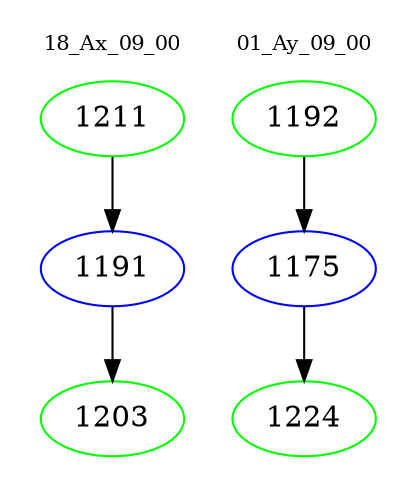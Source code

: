 digraph{
subgraph cluster_0 {
color = white
label = "18_Ax_09_00";
fontsize=10;
T0_1211 [label="1211", color="green"]
T0_1211 -> T0_1191 [color="black"]
T0_1191 [label="1191", color="blue"]
T0_1191 -> T0_1203 [color="black"]
T0_1203 [label="1203", color="green"]
}
subgraph cluster_1 {
color = white
label = "01_Ay_09_00";
fontsize=10;
T1_1192 [label="1192", color="green"]
T1_1192 -> T1_1175 [color="black"]
T1_1175 [label="1175", color="blue"]
T1_1175 -> T1_1224 [color="black"]
T1_1224 [label="1224", color="green"]
}
}
